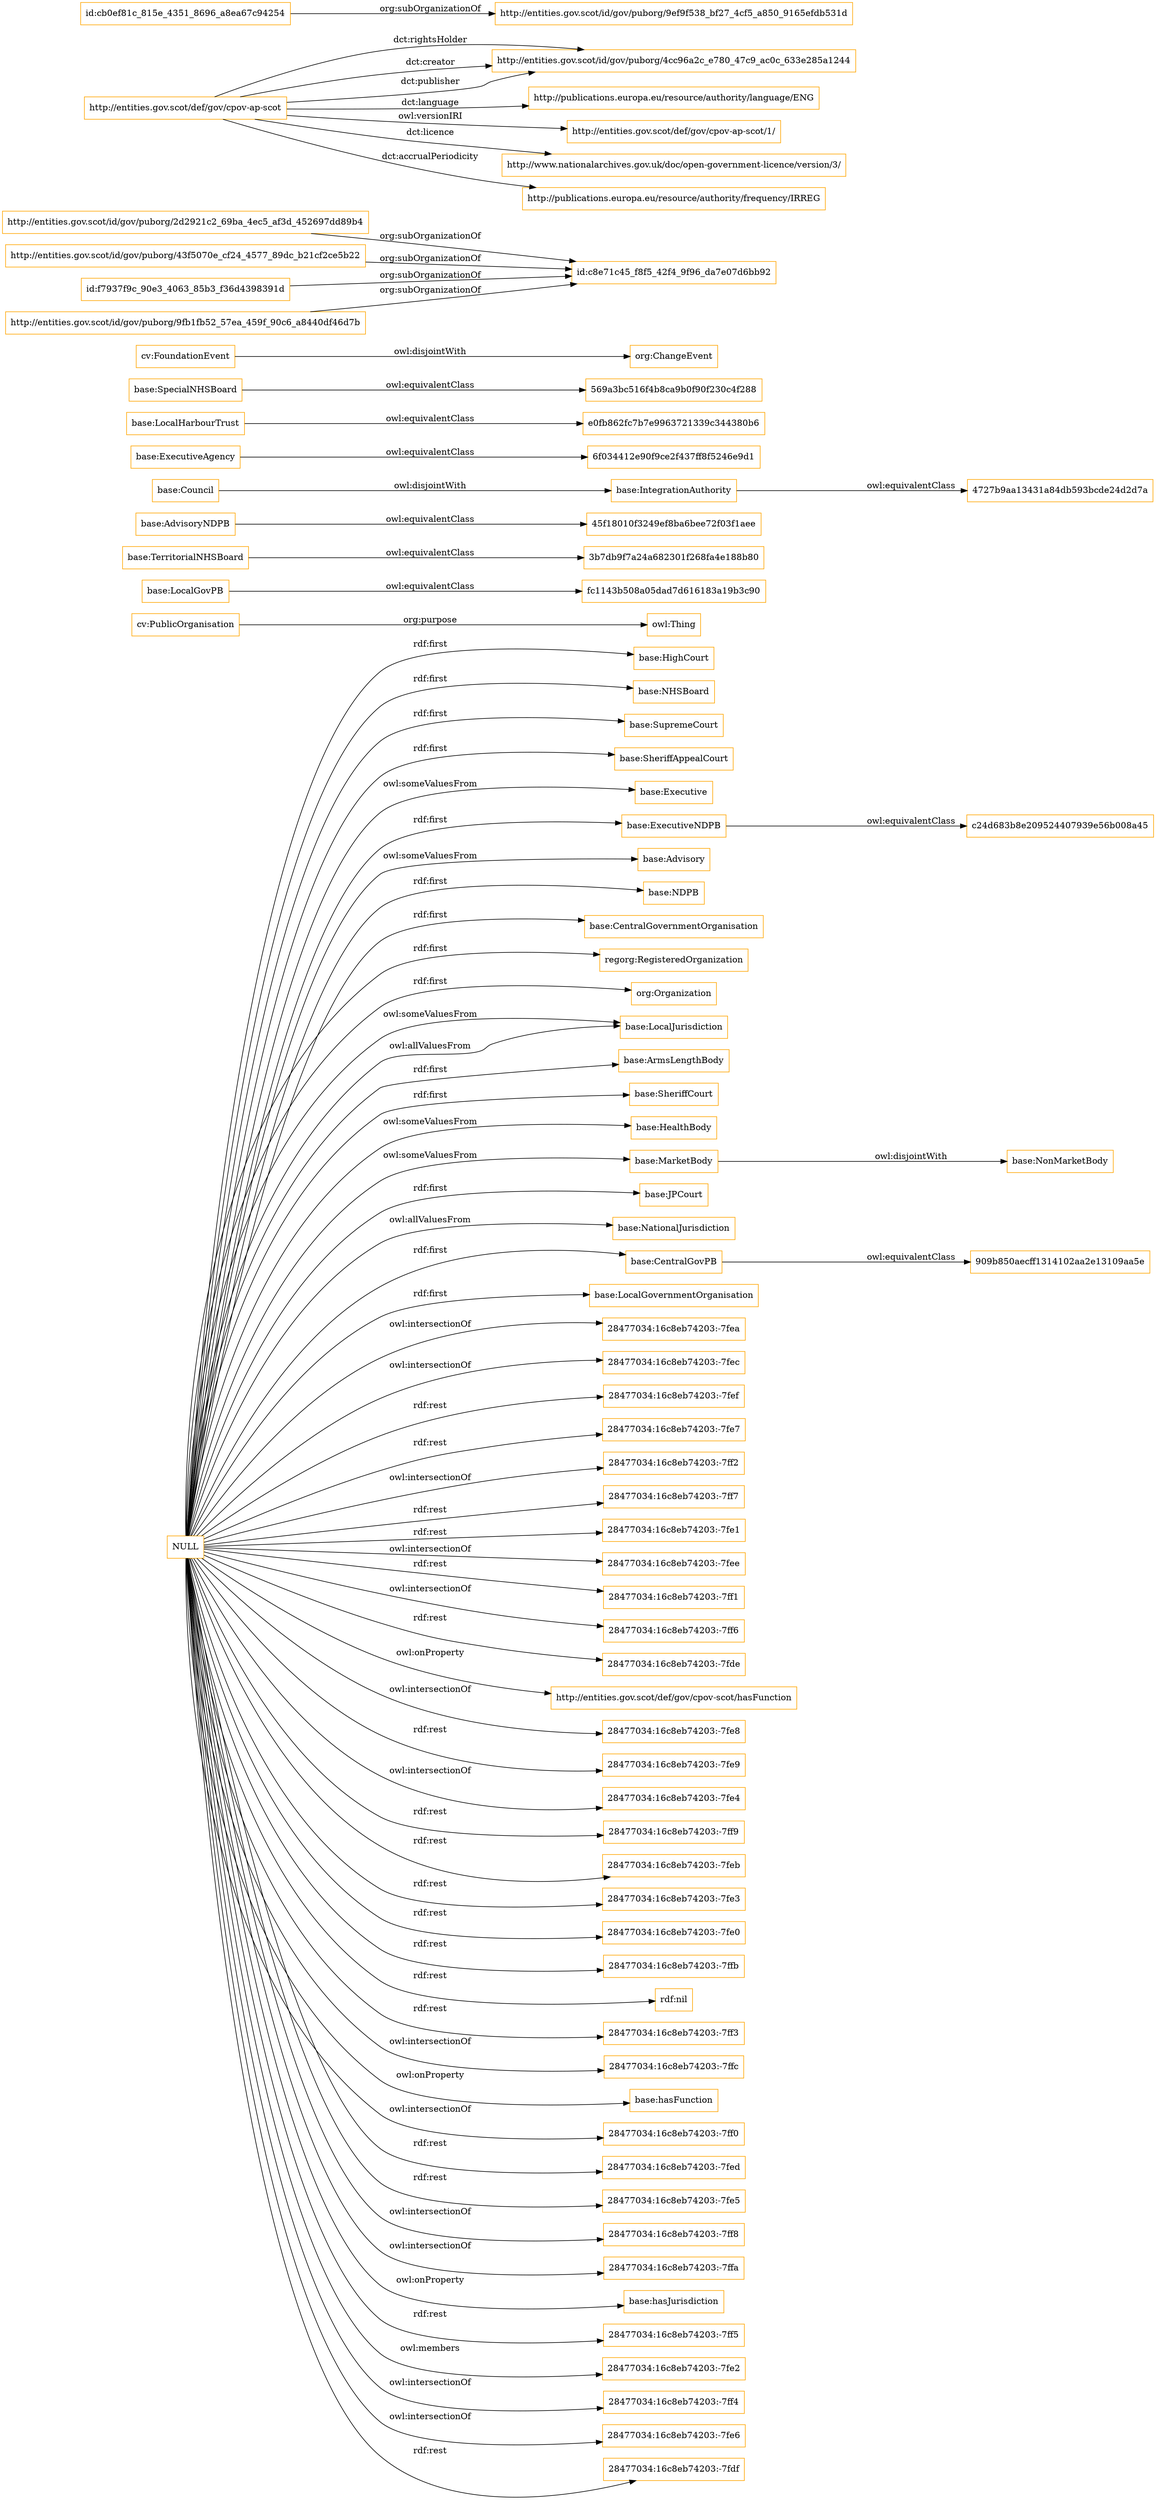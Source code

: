 digraph ar2dtool_diagram { 
rankdir=LR;
size="1501"
node [shape = rectangle, color="orange"]; "base:HighCourt" "c24d683b8e209524407939e56b008a45" "base:NHSBoard" "cv:PublicOrganisation" "base:SupremeCourt" "909b850aecff1314102aa2e13109aa5e" "base:LocalGovPB" "base:TerritorialNHSBoard" "base:SheriffAppealCourt" "45f18010f3249ef8ba6bee72f03f1aee" "base:Council" "base:IntegrationAuthority" "base:Executive" "base:ExecutiveNDPB" "base:Advisory" "base:NDPB" "base:CentralGovernmentOrganisation" "regorg:RegisteredOrganization" "6f034412e90f9ce2f437ff8f5246e9d1" "org:Organization" "fc1143b508a05dad7d616183a19b3c90" "base:NonMarketBody" "base:ExecutiveAgency" "base:LocalHarbourTrust" "base:LocalJurisdiction" "base:ArmsLengthBody" "3b7db9f7a24a682301f268fa4e188b80" "base:SheriffCourt" "base:HealthBody" "base:AdvisoryNDPB" "4727b9aa13431a84db593bcde24d2d7a" "base:MarketBody" "base:JPCourt" "base:NationalJurisdiction" "569a3bc516f4b8ca9b0f90f230c4f288" "cv:FoundationEvent" "e0fb862fc7b7e9963721339c344380b6" "org:ChangeEvent" "base:SpecialNHSBoard" "base:CentralGovPB" "base:LocalGovernmentOrganisation" ; /*classes style*/
	"NULL" -> "base:ArmsLengthBody" [ label = "rdf:first" ];
	"NULL" -> "28477034:16c8eb74203:-7fea" [ label = "owl:intersectionOf" ];
	"NULL" -> "base:SheriffCourt" [ label = "rdf:first" ];
	"NULL" -> "28477034:16c8eb74203:-7fec" [ label = "owl:intersectionOf" ];
	"NULL" -> "28477034:16c8eb74203:-7fef" [ label = "rdf:rest" ];
	"NULL" -> "base:HighCourt" [ label = "rdf:first" ];
	"NULL" -> "28477034:16c8eb74203:-7fe7" [ label = "rdf:rest" ];
	"NULL" -> "28477034:16c8eb74203:-7ff2" [ label = "owl:intersectionOf" ];
	"NULL" -> "28477034:16c8eb74203:-7ff7" [ label = "rdf:rest" ];
	"NULL" -> "28477034:16c8eb74203:-7fe1" [ label = "rdf:rest" ];
	"NULL" -> "base:NHSBoard" [ label = "rdf:first" ];
	"NULL" -> "28477034:16c8eb74203:-7fee" [ label = "owl:intersectionOf" ];
	"NULL" -> "28477034:16c8eb74203:-7ff1" [ label = "rdf:rest" ];
	"NULL" -> "base:SheriffAppealCourt" [ label = "rdf:first" ];
	"NULL" -> "28477034:16c8eb74203:-7ff6" [ label = "owl:intersectionOf" ];
	"NULL" -> "regorg:RegisteredOrganization" [ label = "rdf:first" ];
	"NULL" -> "28477034:16c8eb74203:-7fde" [ label = "rdf:rest" ];
	"NULL" -> "base:ExecutiveNDPB" [ label = "rdf:first" ];
	"NULL" -> "http://entities.gov.scot/def/gov/cpov-scot/hasFunction" [ label = "owl:onProperty" ];
	"NULL" -> "28477034:16c8eb74203:-7fe8" [ label = "owl:intersectionOf" ];
	"NULL" -> "28477034:16c8eb74203:-7fe9" [ label = "rdf:rest" ];
	"NULL" -> "28477034:16c8eb74203:-7fe4" [ label = "owl:intersectionOf" ];
	"NULL" -> "base:LocalJurisdiction" [ label = "owl:someValuesFrom" ];
	"NULL" -> "28477034:16c8eb74203:-7ff9" [ label = "rdf:rest" ];
	"NULL" -> "28477034:16c8eb74203:-7feb" [ label = "rdf:rest" ];
	"NULL" -> "28477034:16c8eb74203:-7fe3" [ label = "rdf:rest" ];
	"NULL" -> "base:CentralGovPB" [ label = "rdf:first" ];
	"NULL" -> "28477034:16c8eb74203:-7fe0" [ label = "rdf:rest" ];
	"NULL" -> "base:LocalJurisdiction" [ label = "owl:allValuesFrom" ];
	"NULL" -> "28477034:16c8eb74203:-7ffb" [ label = "rdf:rest" ];
	"NULL" -> "rdf:nil" [ label = "rdf:rest" ];
	"NULL" -> "base:SupremeCourt" [ label = "rdf:first" ];
	"NULL" -> "28477034:16c8eb74203:-7ff3" [ label = "rdf:rest" ];
	"NULL" -> "28477034:16c8eb74203:-7ffc" [ label = "owl:intersectionOf" ];
	"NULL" -> "base:NationalJurisdiction" [ label = "owl:allValuesFrom" ];
	"NULL" -> "base:CentralGovernmentOrganisation" [ label = "rdf:first" ];
	"NULL" -> "base:hasFunction" [ label = "owl:onProperty" ];
	"NULL" -> "28477034:16c8eb74203:-7ff0" [ label = "owl:intersectionOf" ];
	"NULL" -> "28477034:16c8eb74203:-7fed" [ label = "rdf:rest" ];
	"NULL" -> "28477034:16c8eb74203:-7fe5" [ label = "rdf:rest" ];
	"NULL" -> "28477034:16c8eb74203:-7ff8" [ label = "owl:intersectionOf" ];
	"NULL" -> "28477034:16c8eb74203:-7ffa" [ label = "owl:intersectionOf" ];
	"NULL" -> "base:MarketBody" [ label = "owl:someValuesFrom" ];
	"NULL" -> "base:hasJurisdiction" [ label = "owl:onProperty" ];
	"NULL" -> "28477034:16c8eb74203:-7ff5" [ label = "rdf:rest" ];
	"NULL" -> "base:Executive" [ label = "owl:someValuesFrom" ];
	"NULL" -> "base:LocalGovernmentOrganisation" [ label = "rdf:first" ];
	"NULL" -> "base:HealthBody" [ label = "owl:someValuesFrom" ];
	"NULL" -> "base:JPCourt" [ label = "rdf:first" ];
	"NULL" -> "28477034:16c8eb74203:-7fe2" [ label = "owl:members" ];
	"NULL" -> "28477034:16c8eb74203:-7ff4" [ label = "owl:intersectionOf" ];
	"NULL" -> "base:NDPB" [ label = "rdf:first" ];
	"NULL" -> "28477034:16c8eb74203:-7fe6" [ label = "owl:intersectionOf" ];
	"NULL" -> "28477034:16c8eb74203:-7fdf" [ label = "rdf:rest" ];
	"NULL" -> "org:Organization" [ label = "rdf:first" ];
	"NULL" -> "base:Advisory" [ label = "owl:someValuesFrom" ];
	"base:TerritorialNHSBoard" -> "3b7db9f7a24a682301f268fa4e188b80" [ label = "owl:equivalentClass" ];
	"base:LocalGovPB" -> "fc1143b508a05dad7d616183a19b3c90" [ label = "owl:equivalentClass" ];
	"http://entities.gov.scot/id/gov/puborg/2d2921c2_69ba_4ec5_af3d_452697dd89b4" -> "id:c8e71c45_f8f5_42f4_9f96_da7e07d6bb92" [ label = "org:subOrganizationOf" ];
	"base:SpecialNHSBoard" -> "569a3bc516f4b8ca9b0f90f230c4f288" [ label = "owl:equivalentClass" ];
	"base:AdvisoryNDPB" -> "45f18010f3249ef8ba6bee72f03f1aee" [ label = "owl:equivalentClass" ];
	"base:IntegrationAuthority" -> "4727b9aa13431a84db593bcde24d2d7a" [ label = "owl:equivalentClass" ];
	"base:LocalHarbourTrust" -> "e0fb862fc7b7e9963721339c344380b6" [ label = "owl:equivalentClass" ];
	"http://entities.gov.scot/id/gov/puborg/43f5070e_cf24_4577_89dc_b21cf2ce5b22" -> "id:c8e71c45_f8f5_42f4_9f96_da7e07d6bb92" [ label = "org:subOrganizationOf" ];
	"http://entities.gov.scot/def/gov/cpov-ap-scot" -> "http://entities.gov.scot/id/gov/puborg/4cc96a2c_e780_47c9_ac0c_633e285a1244" [ label = "dct:rightsHolder" ];
	"http://entities.gov.scot/def/gov/cpov-ap-scot" -> "http://publications.europa.eu/resource/authority/language/ENG" [ label = "dct:language" ];
	"http://entities.gov.scot/def/gov/cpov-ap-scot" -> "http://entities.gov.scot/id/gov/puborg/4cc96a2c_e780_47c9_ac0c_633e285a1244" [ label = "dct:creator" ];
	"http://entities.gov.scot/def/gov/cpov-ap-scot" -> "http://entities.gov.scot/def/gov/cpov-ap-scot/1/" [ label = "owl:versionIRI" ];
	"http://entities.gov.scot/def/gov/cpov-ap-scot" -> "http://entities.gov.scot/id/gov/puborg/4cc96a2c_e780_47c9_ac0c_633e285a1244" [ label = "dct:publisher" ];
	"http://entities.gov.scot/def/gov/cpov-ap-scot" -> "http://www.nationalarchives.gov.uk/doc/open-government-licence/version/3/" [ label = "dct:licence" ];
	"http://entities.gov.scot/def/gov/cpov-ap-scot" -> "http://publications.europa.eu/resource/authority/frequency/IRREG" [ label = "dct:accrualPeriodicity" ];
	"base:ExecutiveAgency" -> "6f034412e90f9ce2f437ff8f5246e9d1" [ label = "owl:equivalentClass" ];
	"base:ExecutiveNDPB" -> "c24d683b8e209524407939e56b008a45" [ label = "owl:equivalentClass" ];
	"base:MarketBody" -> "base:NonMarketBody" [ label = "owl:disjointWith" ];
	"id:cb0ef81c_815e_4351_8696_a8ea67c94254" -> "http://entities.gov.scot/id/gov/puborg/9ef9f538_bf27_4cf5_a850_9165efdb531d" [ label = "org:subOrganizationOf" ];
	"cv:FoundationEvent" -> "org:ChangeEvent" [ label = "owl:disjointWith" ];
	"base:CentralGovPB" -> "909b850aecff1314102aa2e13109aa5e" [ label = "owl:equivalentClass" ];
	"id:f7937f9c_90e3_4063_85b3_f36d4398391d" -> "id:c8e71c45_f8f5_42f4_9f96_da7e07d6bb92" [ label = "org:subOrganizationOf" ];
	"base:Council" -> "base:IntegrationAuthority" [ label = "owl:disjointWith" ];
	"http://entities.gov.scot/id/gov/puborg/9fb1fb52_57ea_459f_90c6_a8440df46d7b" -> "id:c8e71c45_f8f5_42f4_9f96_da7e07d6bb92" [ label = "org:subOrganizationOf" ];
	"cv:PublicOrganisation" -> "owl:Thing" [ label = "org:purpose" ];

}
